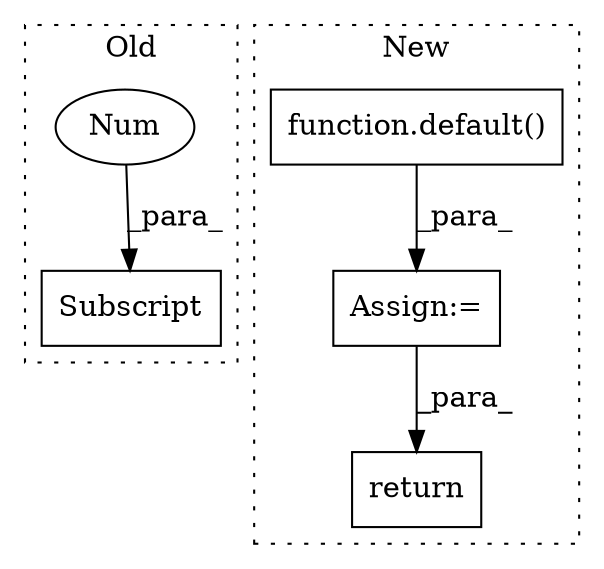 digraph G {
subgraph cluster0 {
1 [label="Subscript" a="63" s="9001,0" l="12,0" shape="box"];
3 [label="Num" a="76" s="9011" l="1" shape="ellipse"];
label = "Old";
style="dotted";
}
subgraph cluster1 {
2 [label="function.default()" a="75" s="10752,10773" l="8,1" shape="box"];
4 [label="Assign:=" a="68" s="11662" l="3" shape="box"];
5 [label="return" a="93" s="11713" l="7" shape="box"];
label = "New";
style="dotted";
}
2 -> 4 [label="_para_"];
3 -> 1 [label="_para_"];
4 -> 5 [label="_para_"];
}